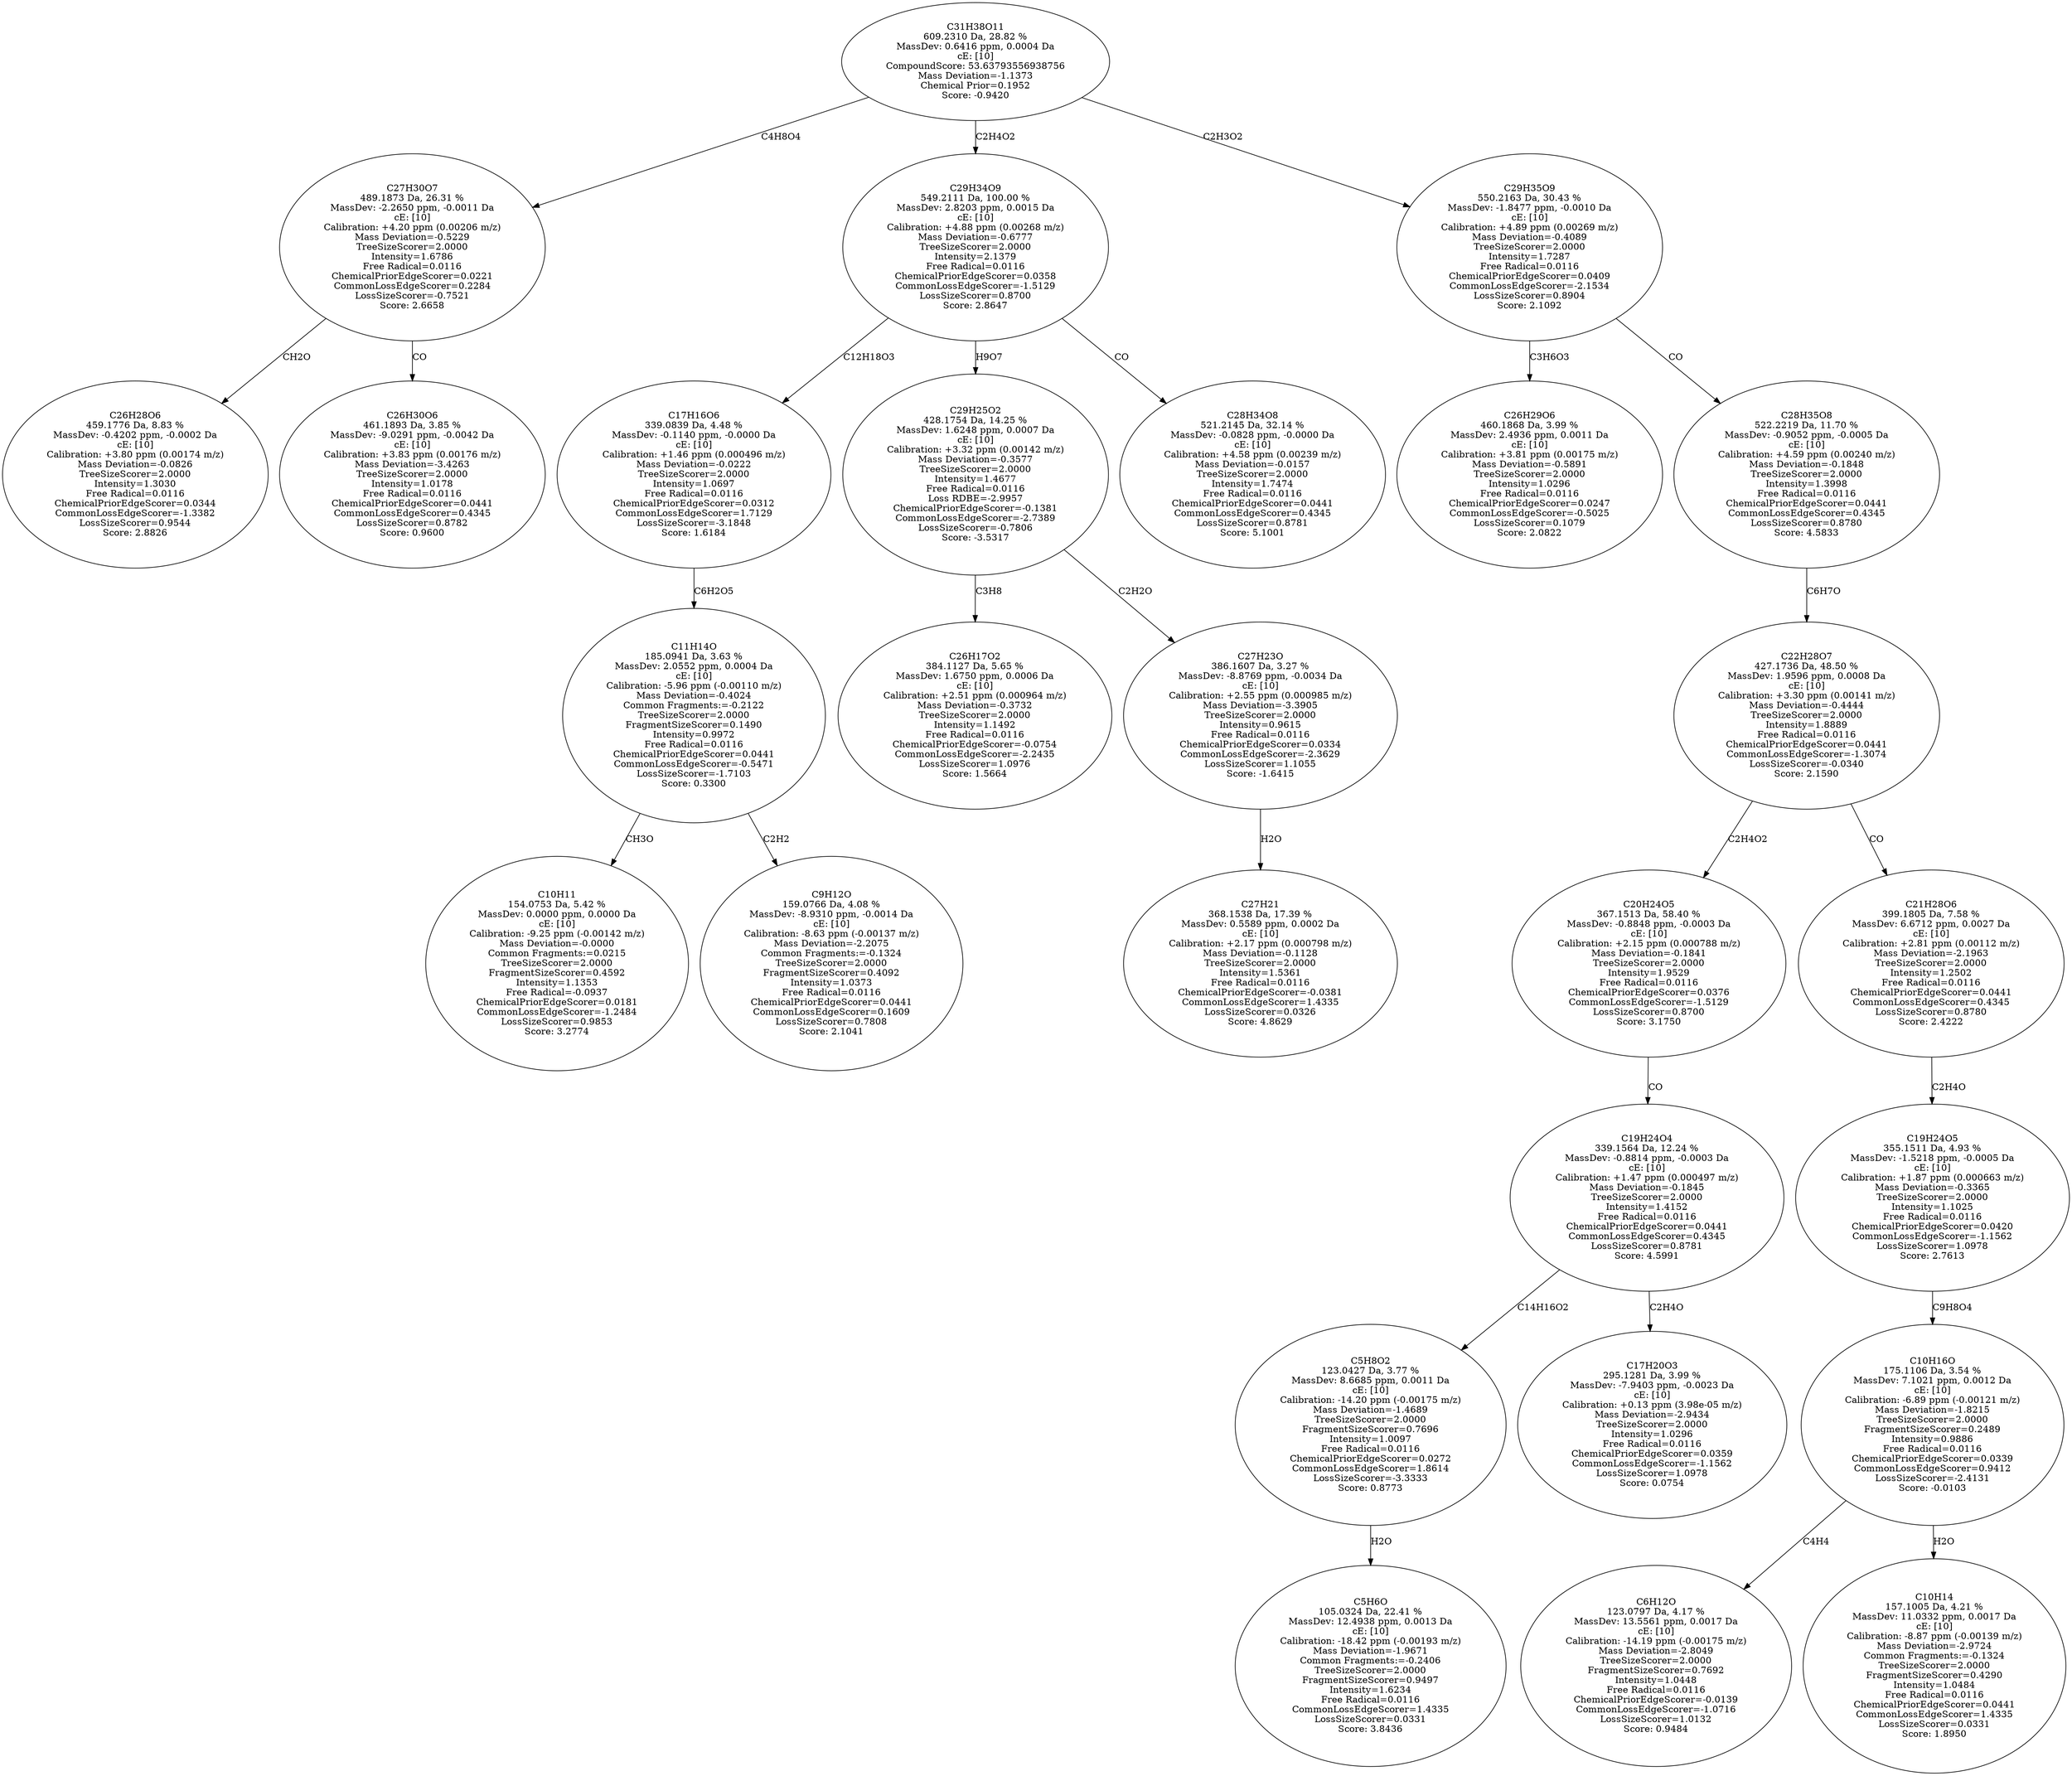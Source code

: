 strict digraph {
v1 [label="C26H28O6\n459.1776 Da, 8.83 %\nMassDev: -0.4202 ppm, -0.0002 Da\ncE: [10]\nCalibration: +3.80 ppm (0.00174 m/z)\nMass Deviation=-0.0826\nTreeSizeScorer=2.0000\nIntensity=1.3030\nFree Radical=0.0116\nChemicalPriorEdgeScorer=0.0344\nCommonLossEdgeScorer=-1.3382\nLossSizeScorer=0.9544\nScore: 2.8826"];
v2 [label="C26H30O6\n461.1893 Da, 3.85 %\nMassDev: -9.0291 ppm, -0.0042 Da\ncE: [10]\nCalibration: +3.83 ppm (0.00176 m/z)\nMass Deviation=-3.4263\nTreeSizeScorer=2.0000\nIntensity=1.0178\nFree Radical=0.0116\nChemicalPriorEdgeScorer=0.0441\nCommonLossEdgeScorer=0.4345\nLossSizeScorer=0.8782\nScore: 0.9600"];
v3 [label="C27H30O7\n489.1873 Da, 26.31 %\nMassDev: -2.2650 ppm, -0.0011 Da\ncE: [10]\nCalibration: +4.20 ppm (0.00206 m/z)\nMass Deviation=-0.5229\nTreeSizeScorer=2.0000\nIntensity=1.6786\nFree Radical=0.0116\nChemicalPriorEdgeScorer=0.0221\nCommonLossEdgeScorer=0.2284\nLossSizeScorer=-0.7521\nScore: 2.6658"];
v4 [label="C10H11\n154.0753 Da, 5.42 %\nMassDev: 0.0000 ppm, 0.0000 Da\ncE: [10]\nCalibration: -9.25 ppm (-0.00142 m/z)\nMass Deviation=-0.0000\nCommon Fragments:=0.0215\nTreeSizeScorer=2.0000\nFragmentSizeScorer=0.4592\nIntensity=1.1353\nFree Radical=-0.0937\nChemicalPriorEdgeScorer=0.0181\nCommonLossEdgeScorer=-1.2484\nLossSizeScorer=0.9853\nScore: 3.2774"];
v5 [label="C9H12O\n159.0766 Da, 4.08 %\nMassDev: -8.9310 ppm, -0.0014 Da\ncE: [10]\nCalibration: -8.63 ppm (-0.00137 m/z)\nMass Deviation=-2.2075\nCommon Fragments:=-0.1324\nTreeSizeScorer=2.0000\nFragmentSizeScorer=0.4092\nIntensity=1.0373\nFree Radical=0.0116\nChemicalPriorEdgeScorer=0.0441\nCommonLossEdgeScorer=0.1609\nLossSizeScorer=0.7808\nScore: 2.1041"];
v6 [label="C11H14O\n185.0941 Da, 3.63 %\nMassDev: 2.0552 ppm, 0.0004 Da\ncE: [10]\nCalibration: -5.96 ppm (-0.00110 m/z)\nMass Deviation=-0.4024\nCommon Fragments:=-0.2122\nTreeSizeScorer=2.0000\nFragmentSizeScorer=0.1490\nIntensity=0.9972\nFree Radical=0.0116\nChemicalPriorEdgeScorer=0.0441\nCommonLossEdgeScorer=-0.5471\nLossSizeScorer=-1.7103\nScore: 0.3300"];
v7 [label="C17H16O6\n339.0839 Da, 4.48 %\nMassDev: -0.1140 ppm, -0.0000 Da\ncE: [10]\nCalibration: +1.46 ppm (0.000496 m/z)\nMass Deviation=-0.0222\nTreeSizeScorer=2.0000\nIntensity=1.0697\nFree Radical=0.0116\nChemicalPriorEdgeScorer=0.0312\nCommonLossEdgeScorer=1.7129\nLossSizeScorer=-3.1848\nScore: 1.6184"];
v8 [label="C26H17O2\n384.1127 Da, 5.65 %\nMassDev: 1.6750 ppm, 0.0006 Da\ncE: [10]\nCalibration: +2.51 ppm (0.000964 m/z)\nMass Deviation=-0.3732\nTreeSizeScorer=2.0000\nIntensity=1.1492\nFree Radical=0.0116\nChemicalPriorEdgeScorer=-0.0754\nCommonLossEdgeScorer=-2.2435\nLossSizeScorer=1.0976\nScore: 1.5664"];
v9 [label="C27H21\n368.1538 Da, 17.39 %\nMassDev: 0.5589 ppm, 0.0002 Da\ncE: [10]\nCalibration: +2.17 ppm (0.000798 m/z)\nMass Deviation=-0.1128\nTreeSizeScorer=2.0000\nIntensity=1.5361\nFree Radical=0.0116\nChemicalPriorEdgeScorer=-0.0381\nCommonLossEdgeScorer=1.4335\nLossSizeScorer=0.0326\nScore: 4.8629"];
v10 [label="C27H23O\n386.1607 Da, 3.27 %\nMassDev: -8.8769 ppm, -0.0034 Da\ncE: [10]\nCalibration: +2.55 ppm (0.000985 m/z)\nMass Deviation=-3.3905\nTreeSizeScorer=2.0000\nIntensity=0.9615\nFree Radical=0.0116\nChemicalPriorEdgeScorer=0.0334\nCommonLossEdgeScorer=-2.3629\nLossSizeScorer=1.1055\nScore: -1.6415"];
v11 [label="C29H25O2\n428.1754 Da, 14.25 %\nMassDev: 1.6248 ppm, 0.0007 Da\ncE: [10]\nCalibration: +3.32 ppm (0.00142 m/z)\nMass Deviation=-0.3577\nTreeSizeScorer=2.0000\nIntensity=1.4677\nFree Radical=0.0116\nLoss RDBE=-2.9957\nChemicalPriorEdgeScorer=-0.1381\nCommonLossEdgeScorer=-2.7389\nLossSizeScorer=-0.7806\nScore: -3.5317"];
v12 [label="C28H34O8\n521.2145 Da, 32.14 %\nMassDev: -0.0828 ppm, -0.0000 Da\ncE: [10]\nCalibration: +4.58 ppm (0.00239 m/z)\nMass Deviation=-0.0157\nTreeSizeScorer=2.0000\nIntensity=1.7474\nFree Radical=0.0116\nChemicalPriorEdgeScorer=0.0441\nCommonLossEdgeScorer=0.4345\nLossSizeScorer=0.8781\nScore: 5.1001"];
v13 [label="C29H34O9\n549.2111 Da, 100.00 %\nMassDev: 2.8203 ppm, 0.0015 Da\ncE: [10]\nCalibration: +4.88 ppm (0.00268 m/z)\nMass Deviation=-0.6777\nTreeSizeScorer=2.0000\nIntensity=2.1379\nFree Radical=0.0116\nChemicalPriorEdgeScorer=0.0358\nCommonLossEdgeScorer=-1.5129\nLossSizeScorer=0.8700\nScore: 2.8647"];
v14 [label="C26H29O6\n460.1868 Da, 3.99 %\nMassDev: 2.4936 ppm, 0.0011 Da\ncE: [10]\nCalibration: +3.81 ppm (0.00175 m/z)\nMass Deviation=-0.5891\nTreeSizeScorer=2.0000\nIntensity=1.0296\nFree Radical=0.0116\nChemicalPriorEdgeScorer=0.0247\nCommonLossEdgeScorer=-0.5025\nLossSizeScorer=0.1079\nScore: 2.0822"];
v15 [label="C5H6O\n105.0324 Da, 22.41 %\nMassDev: 12.4938 ppm, 0.0013 Da\ncE: [10]\nCalibration: -18.42 ppm (-0.00193 m/z)\nMass Deviation=-1.9671\nCommon Fragments:=-0.2406\nTreeSizeScorer=2.0000\nFragmentSizeScorer=0.9497\nIntensity=1.6234\nFree Radical=0.0116\nCommonLossEdgeScorer=1.4335\nLossSizeScorer=0.0331\nScore: 3.8436"];
v16 [label="C5H8O2\n123.0427 Da, 3.77 %\nMassDev: 8.6685 ppm, 0.0011 Da\ncE: [10]\nCalibration: -14.20 ppm (-0.00175 m/z)\nMass Deviation=-1.4689\nTreeSizeScorer=2.0000\nFragmentSizeScorer=0.7696\nIntensity=1.0097\nFree Radical=0.0116\nChemicalPriorEdgeScorer=0.0272\nCommonLossEdgeScorer=1.8614\nLossSizeScorer=-3.3333\nScore: 0.8773"];
v17 [label="C17H20O3\n295.1281 Da, 3.99 %\nMassDev: -7.9403 ppm, -0.0023 Da\ncE: [10]\nCalibration: +0.13 ppm (3.98e-05 m/z)\nMass Deviation=-2.9434\nTreeSizeScorer=2.0000\nIntensity=1.0296\nFree Radical=0.0116\nChemicalPriorEdgeScorer=0.0359\nCommonLossEdgeScorer=-1.1562\nLossSizeScorer=1.0978\nScore: 0.0754"];
v18 [label="C19H24O4\n339.1564 Da, 12.24 %\nMassDev: -0.8814 ppm, -0.0003 Da\ncE: [10]\nCalibration: +1.47 ppm (0.000497 m/z)\nMass Deviation=-0.1845\nTreeSizeScorer=2.0000\nIntensity=1.4152\nFree Radical=0.0116\nChemicalPriorEdgeScorer=0.0441\nCommonLossEdgeScorer=0.4345\nLossSizeScorer=0.8781\nScore: 4.5991"];
v19 [label="C20H24O5\n367.1513 Da, 58.40 %\nMassDev: -0.8848 ppm, -0.0003 Da\ncE: [10]\nCalibration: +2.15 ppm (0.000788 m/z)\nMass Deviation=-0.1841\nTreeSizeScorer=2.0000\nIntensity=1.9529\nFree Radical=0.0116\nChemicalPriorEdgeScorer=0.0376\nCommonLossEdgeScorer=-1.5129\nLossSizeScorer=0.8700\nScore: 3.1750"];
v20 [label="C6H12O\n123.0797 Da, 4.17 %\nMassDev: 13.5561 ppm, 0.0017 Da\ncE: [10]\nCalibration: -14.19 ppm (-0.00175 m/z)\nMass Deviation=-2.8049\nTreeSizeScorer=2.0000\nFragmentSizeScorer=0.7692\nIntensity=1.0448\nFree Radical=0.0116\nChemicalPriorEdgeScorer=-0.0139\nCommonLossEdgeScorer=-1.0716\nLossSizeScorer=1.0132\nScore: 0.9484"];
v21 [label="C10H14\n157.1005 Da, 4.21 %\nMassDev: 11.0332 ppm, 0.0017 Da\ncE: [10]\nCalibration: -8.87 ppm (-0.00139 m/z)\nMass Deviation=-2.9724\nCommon Fragments:=-0.1324\nTreeSizeScorer=2.0000\nFragmentSizeScorer=0.4290\nIntensity=1.0484\nFree Radical=0.0116\nChemicalPriorEdgeScorer=0.0441\nCommonLossEdgeScorer=1.4335\nLossSizeScorer=0.0331\nScore: 1.8950"];
v22 [label="C10H16O\n175.1106 Da, 3.54 %\nMassDev: 7.1021 ppm, 0.0012 Da\ncE: [10]\nCalibration: -6.89 ppm (-0.00121 m/z)\nMass Deviation=-1.8215\nTreeSizeScorer=2.0000\nFragmentSizeScorer=0.2489\nIntensity=0.9886\nFree Radical=0.0116\nChemicalPriorEdgeScorer=0.0339\nCommonLossEdgeScorer=0.9412\nLossSizeScorer=-2.4131\nScore: -0.0103"];
v23 [label="C19H24O5\n355.1511 Da, 4.93 %\nMassDev: -1.5218 ppm, -0.0005 Da\ncE: [10]\nCalibration: +1.87 ppm (0.000663 m/z)\nMass Deviation=-0.3365\nTreeSizeScorer=2.0000\nIntensity=1.1025\nFree Radical=0.0116\nChemicalPriorEdgeScorer=0.0420\nCommonLossEdgeScorer=-1.1562\nLossSizeScorer=1.0978\nScore: 2.7613"];
v24 [label="C21H28O6\n399.1805 Da, 7.58 %\nMassDev: 6.6712 ppm, 0.0027 Da\ncE: [10]\nCalibration: +2.81 ppm (0.00112 m/z)\nMass Deviation=-2.1963\nTreeSizeScorer=2.0000\nIntensity=1.2502\nFree Radical=0.0116\nChemicalPriorEdgeScorer=0.0441\nCommonLossEdgeScorer=0.4345\nLossSizeScorer=0.8780\nScore: 2.4222"];
v25 [label="C22H28O7\n427.1736 Da, 48.50 %\nMassDev: 1.9596 ppm, 0.0008 Da\ncE: [10]\nCalibration: +3.30 ppm (0.00141 m/z)\nMass Deviation=-0.4444\nTreeSizeScorer=2.0000\nIntensity=1.8889\nFree Radical=0.0116\nChemicalPriorEdgeScorer=0.0441\nCommonLossEdgeScorer=-1.3074\nLossSizeScorer=-0.0340\nScore: 2.1590"];
v26 [label="C28H35O8\n522.2219 Da, 11.70 %\nMassDev: -0.9052 ppm, -0.0005 Da\ncE: [10]\nCalibration: +4.59 ppm (0.00240 m/z)\nMass Deviation=-0.1848\nTreeSizeScorer=2.0000\nIntensity=1.3998\nFree Radical=0.0116\nChemicalPriorEdgeScorer=0.0441\nCommonLossEdgeScorer=0.4345\nLossSizeScorer=0.8780\nScore: 4.5833"];
v27 [label="C29H35O9\n550.2163 Da, 30.43 %\nMassDev: -1.8477 ppm, -0.0010 Da\ncE: [10]\nCalibration: +4.89 ppm (0.00269 m/z)\nMass Deviation=-0.4089\nTreeSizeScorer=2.0000\nIntensity=1.7287\nFree Radical=0.0116\nChemicalPriorEdgeScorer=0.0409\nCommonLossEdgeScorer=-2.1534\nLossSizeScorer=0.8904\nScore: 2.1092"];
v28 [label="C31H38O11\n609.2310 Da, 28.82 %\nMassDev: 0.6416 ppm, 0.0004 Da\ncE: [10]\nCompoundScore: 53.63793556938756\nMass Deviation=-1.1373\nChemical Prior=0.1952\nScore: -0.9420"];
v3 -> v1 [label="CH2O"];
v3 -> v2 [label="CO"];
v28 -> v3 [label="C4H8O4"];
v6 -> v4 [label="CH3O"];
v6 -> v5 [label="C2H2"];
v7 -> v6 [label="C6H2O5"];
v13 -> v7 [label="C12H18O3"];
v11 -> v8 [label="C3H8"];
v10 -> v9 [label="H2O"];
v11 -> v10 [label="C2H2O"];
v13 -> v11 [label="H9O7"];
v13 -> v12 [label="CO"];
v28 -> v13 [label="C2H4O2"];
v27 -> v14 [label="C3H6O3"];
v16 -> v15 [label="H2O"];
v18 -> v16 [label="C14H16O2"];
v18 -> v17 [label="C2H4O"];
v19 -> v18 [label="CO"];
v25 -> v19 [label="C2H4O2"];
v22 -> v20 [label="C4H4"];
v22 -> v21 [label="H2O"];
v23 -> v22 [label="C9H8O4"];
v24 -> v23 [label="C2H4O"];
v25 -> v24 [label="CO"];
v26 -> v25 [label="C6H7O"];
v27 -> v26 [label="CO"];
v28 -> v27 [label="C2H3O2"];
}